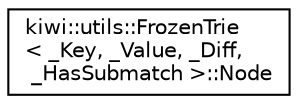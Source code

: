 digraph "Graphical Class Hierarchy"
{
 // LATEX_PDF_SIZE
  edge [fontname="Helvetica",fontsize="10",labelfontname="Helvetica",labelfontsize="10"];
  node [fontname="Helvetica",fontsize="10",shape=record];
  rankdir="LR";
  Node0 [label="kiwi::utils::FrozenTrie\l\< _Key, _Value, _Diff,\l _HasSubmatch \>::Node",height=0.2,width=0.4,color="black", fillcolor="white", style="filled",URL="$structkiwi_1_1utils_1_1FrozenTrie_1_1Node.html",tooltip=" "];
}
